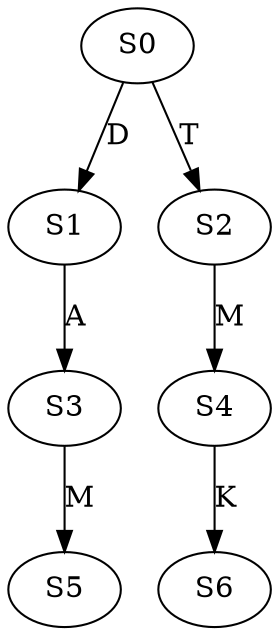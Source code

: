 strict digraph  {
	S0 -> S1 [ label = D ];
	S0 -> S2 [ label = T ];
	S1 -> S3 [ label = A ];
	S2 -> S4 [ label = M ];
	S3 -> S5 [ label = M ];
	S4 -> S6 [ label = K ];
}
